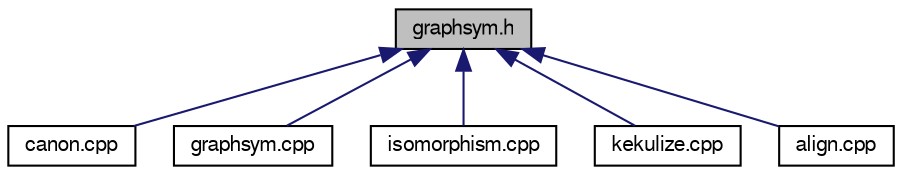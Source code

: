 digraph G
{
  edge [fontname="FreeSans",fontsize="10",labelfontname="FreeSans",labelfontsize="10"];
  node [fontname="FreeSans",fontsize="10",shape=record];
  Node1 [label="graphsym.h",height=0.2,width=0.4,color="black", fillcolor="grey75", style="filled" fontcolor="black"];
  Node1 -> Node2 [dir=back,color="midnightblue",fontsize="10",style="solid",fontname="FreeSans"];
  Node2 [label="canon.cpp",height=0.2,width=0.4,color="black", fillcolor="white", style="filled",URL="$canon_8cpp.shtml",tooltip="Canonical numbering of SMILES, molecules and fragments."];
  Node1 -> Node3 [dir=back,color="midnightblue",fontsize="10",style="solid",fontname="FreeSans"];
  Node3 [label="graphsym.cpp",height=0.2,width=0.4,color="black", fillcolor="white", style="filled",URL="$graphsym_8cpp.shtml",tooltip="XXXX."];
  Node1 -> Node4 [dir=back,color="midnightblue",fontsize="10",style="solid",fontname="FreeSans"];
  Node4 [label="isomorphism.cpp",height=0.2,width=0.4,color="black", fillcolor="white", style="filled",URL="$isomorphism_8cpp.shtml"];
  Node1 -> Node5 [dir=back,color="midnightblue",fontsize="10",style="solid",fontname="FreeSans"];
  Node5 [label="kekulize.cpp",height=0.2,width=0.4,color="black", fillcolor="white", style="filled",URL="$kekulize_8cpp.shtml",tooltip="Alternate algorithm to kekulize a molecule (OBMol::NewPerceiveKekuleBonds())."];
  Node1 -> Node6 [dir=back,color="midnightblue",fontsize="10",style="solid",fontname="FreeSans"];
  Node6 [label="align.cpp",height=0.2,width=0.4,color="black", fillcolor="white", style="filled",URL="$align_8cpp.shtml",tooltip="Handle 3D coordinates."];
}
